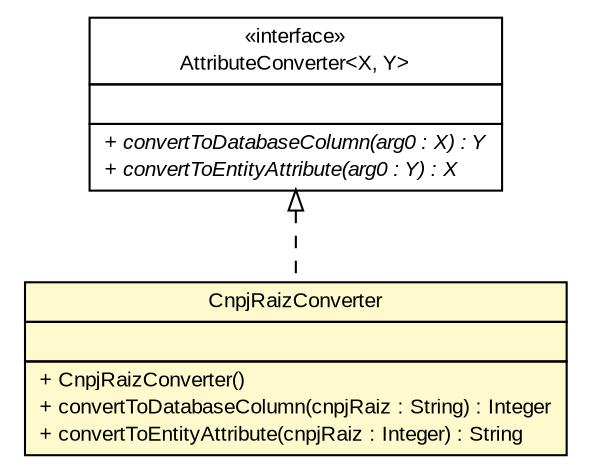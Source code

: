 #!/usr/local/bin/dot
#
# Class diagram 
# Generated by UMLGraph version R5_6 (http://www.umlgraph.org/)
#

digraph G {
	edge [fontname="arial",fontsize=10,labelfontname="arial",labelfontsize=10];
	node [fontname="arial",fontsize=10,shape=plaintext];
	nodesep=0.25;
	ranksep=0.5;
	// br.gov.to.sefaz.arr.parametros.persistence.converter.CnpjRaizConverter
	c1823 [label=<<table title="br.gov.to.sefaz.arr.parametros.persistence.converter.CnpjRaizConverter" border="0" cellborder="1" cellspacing="0" cellpadding="2" port="p" bgcolor="lemonChiffon" href="./CnpjRaizConverter.html">
		<tr><td><table border="0" cellspacing="0" cellpadding="1">
<tr><td align="center" balign="center"> CnpjRaizConverter </td></tr>
		</table></td></tr>
		<tr><td><table border="0" cellspacing="0" cellpadding="1">
<tr><td align="left" balign="left">  </td></tr>
		</table></td></tr>
		<tr><td><table border="0" cellspacing="0" cellpadding="1">
<tr><td align="left" balign="left"> + CnpjRaizConverter() </td></tr>
<tr><td align="left" balign="left"> + convertToDatabaseColumn(cnpjRaiz : String) : Integer </td></tr>
<tr><td align="left" balign="left"> + convertToEntityAttribute(cnpjRaiz : Integer) : String </td></tr>
		</table></td></tr>
		</table>>, URL="./CnpjRaizConverter.html", fontname="arial", fontcolor="black", fontsize=10.0];
	//br.gov.to.sefaz.arr.parametros.persistence.converter.CnpjRaizConverter implements javax.persistence.AttributeConverter<X, Y>
	c1847:p -> c1823:p [dir=back,arrowtail=empty,style=dashed];
	// javax.persistence.AttributeConverter<X, Y>
	c1847 [label=<<table title="javax.persistence.AttributeConverter" border="0" cellborder="1" cellspacing="0" cellpadding="2" port="p" href="http://java.sun.com/j2se/1.4.2/docs/api/javax/persistence/AttributeConverter.html">
		<tr><td><table border="0" cellspacing="0" cellpadding="1">
<tr><td align="center" balign="center"> &#171;interface&#187; </td></tr>
<tr><td align="center" balign="center"> AttributeConverter&lt;X, Y&gt; </td></tr>
		</table></td></tr>
		<tr><td><table border="0" cellspacing="0" cellpadding="1">
<tr><td align="left" balign="left">  </td></tr>
		</table></td></tr>
		<tr><td><table border="0" cellspacing="0" cellpadding="1">
<tr><td align="left" balign="left"><font face="arial italic" point-size="10.0"> + convertToDatabaseColumn(arg0 : X) : Y </font></td></tr>
<tr><td align="left" balign="left"><font face="arial italic" point-size="10.0"> + convertToEntityAttribute(arg0 : Y) : X </font></td></tr>
		</table></td></tr>
		</table>>, URL="http://java.sun.com/j2se/1.4.2/docs/api/javax/persistence/AttributeConverter.html", fontname="arial", fontcolor="black", fontsize=10.0];
}

